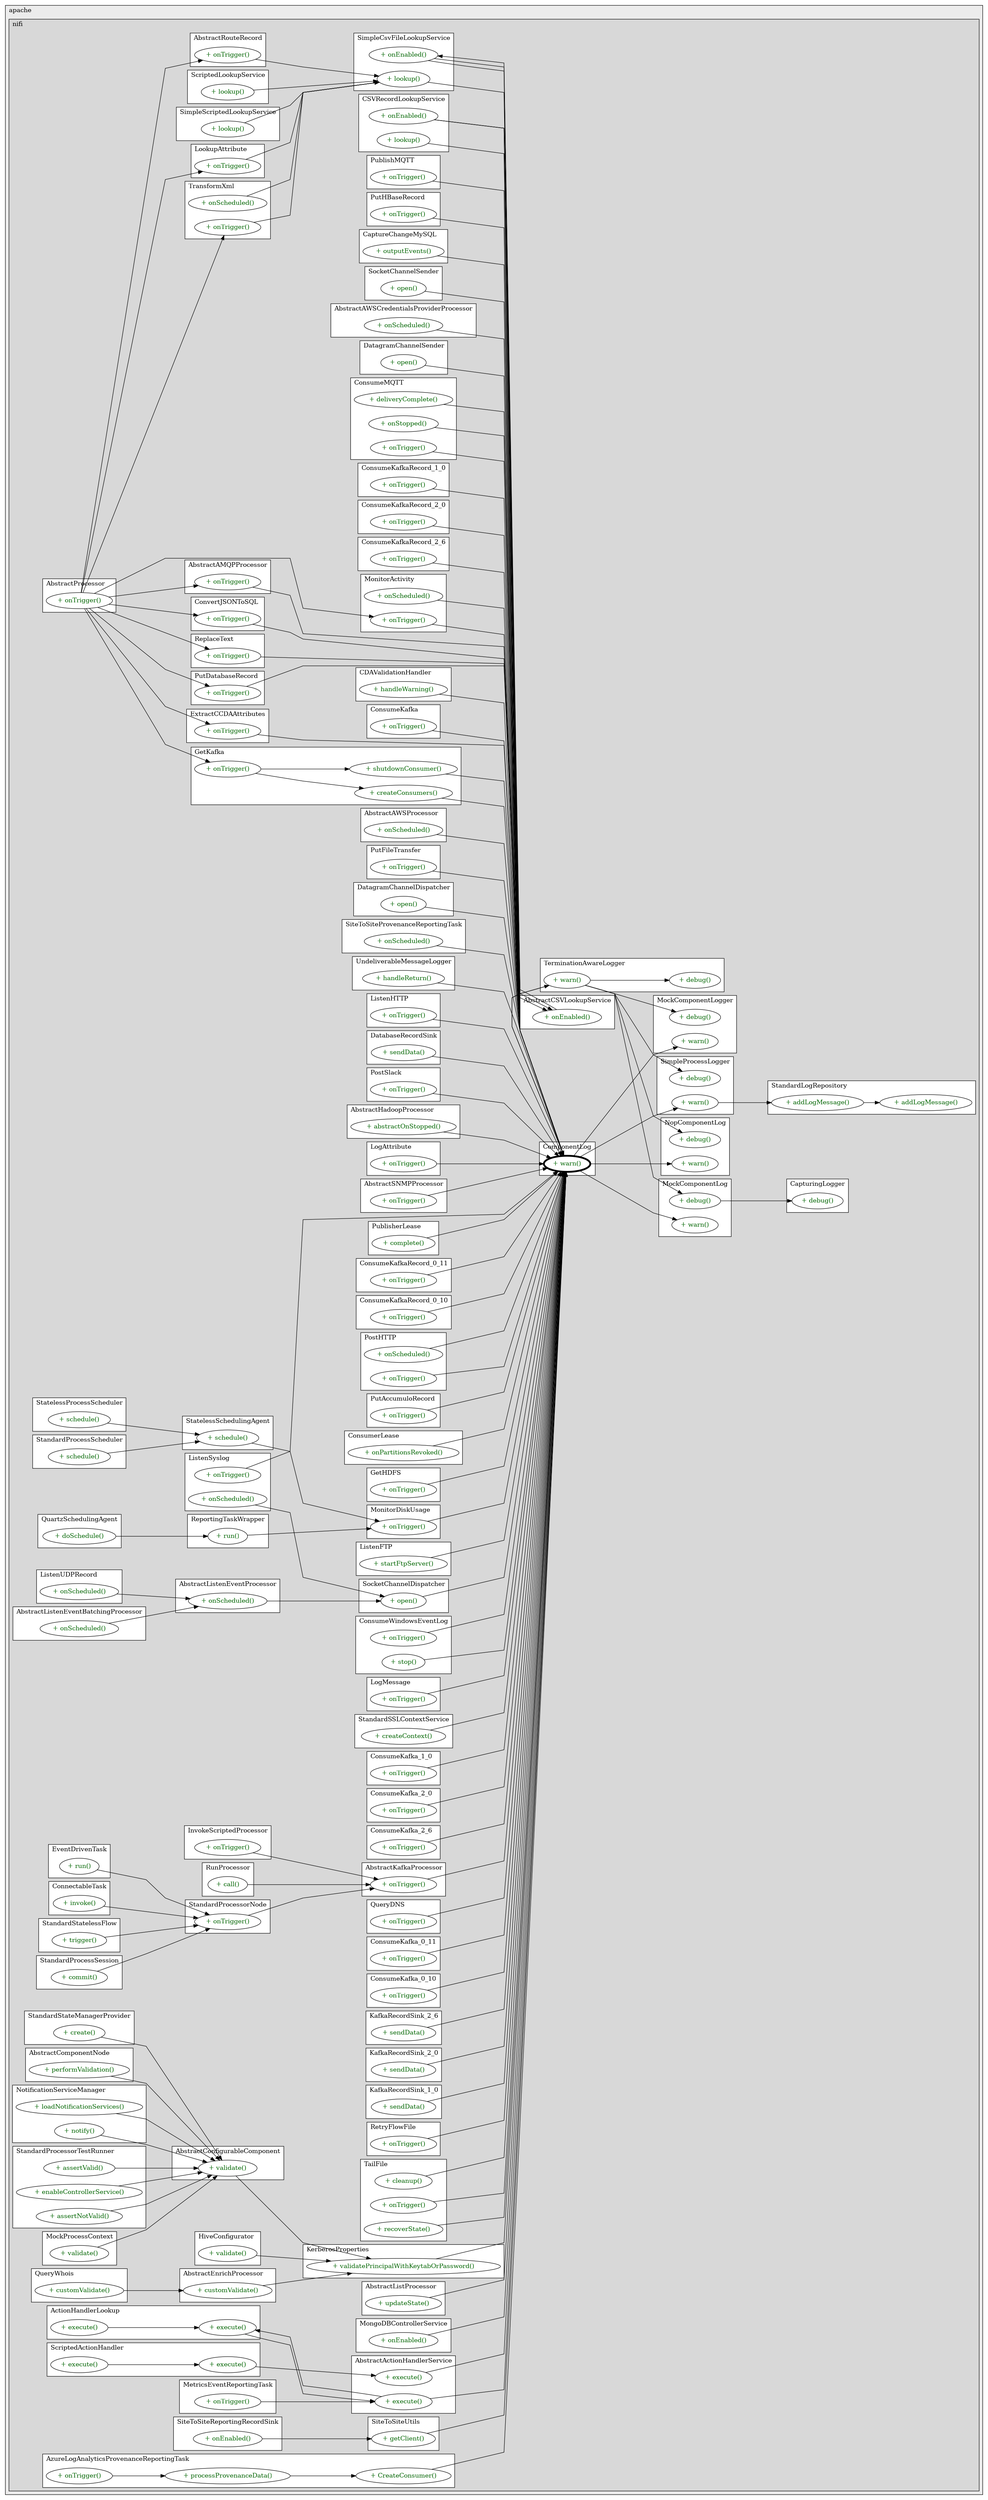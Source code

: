 @startuml

/' diagram meta data start
config=CallConfiguration;
{
  "rootMethod": "org.apache.nifi.logging.ComponentLog#warn(String)",
  "projectClassification": {
    "searchMode": "OpenProject", // OpenProject, AllProjects
    "includedProjects": "",
    "pathEndKeywords": "*.impl",
    "isClientPath": "",
    "isClientName": "",
    "isTestPath": "",
    "isTestName": "",
    "isMappingPath": "",
    "isMappingName": "",
    "isDataAccessPath": "",
    "isDataAccessName": "",
    "isDataStructurePath": "",
    "isDataStructureName": "",
    "isInterfaceStructuresPath": "",
    "isInterfaceStructuresName": "",
    "isEntryPointPath": "",
    "isEntryPointName": ""
  },
  "graphRestriction": {
    "classPackageExcludeFilter": "",
    "classPackageIncludeFilter": "",
    "classNameExcludeFilter": "",
    "classNameIncludeFilter": "",
    "methodNameExcludeFilter": "",
    "methodNameIncludeFilter": "",
    "removeByInheritance": "", // inheritance/annotation based filtering is done in a second step
    "removeByAnnotation": "",
    "removeByClassPackage": "", // cleanup the graph after inheritance/annotation based filtering is done
    "removeByClassName": "",
    "cutMappings": false,
    "cutEnum": true,
    "cutTests": true,
    "cutClient": true,
    "cutDataAccess": true,
    "cutInterfaceStructures": true,
    "cutDataStructures": true,
    "cutGetterAndSetter": true,
    "cutConstructors": true
  },
  "graphTraversal": {
    "forwardDepth": 3,
    "backwardDepth": 3,
    "classPackageExcludeFilter": "",
    "classPackageIncludeFilter": "",
    "classNameExcludeFilter": "",
    "classNameIncludeFilter": "",
    "methodNameExcludeFilter": "",
    "methodNameIncludeFilter": "",
    "hideMappings": false,
    "hideDataStructures": false,
    "hidePrivateMethods": true,
    "hideInterfaceCalls": true, // indirection: implementation -> interface (is hidden) -> implementation
    "onlyShowApplicationEntryPoints": false // root node is included
  },
  "details": {
    "aggregation": "GroupByClass", // ByClass, GroupByClass, None
    "showMethodParametersTypes": false,
    "showMethodParametersNames": false,
    "showMethodReturnType": false,
    "showPackageLevels": 2,
    "showCallOrder": false,
    "edgeMode": "MethodsOnly", // TypesOnly, MethodsOnly, TypesAndMethods, MethodsAndDirectTypeUsage
    "showDetailedClassStructure": false
  },
  "rootClass": "org.apache.nifi.logging.ComponentLog"
}
diagram meta data end '/



digraph g {
    rankdir="LR"
    splines=polyline
    

'nodes 
subgraph cluster_1411517106 { 
   	label=apache
	labeljust=l
	fillcolor="#ececec"
	style=filled
   
   subgraph cluster_781648802 { 
   	label=nifi
	labeljust=l
	fillcolor="#d8d8d8"
	style=filled
   
   subgraph cluster_1002388900 { 
   	label=PublishMQTT
	labeljust=l
	fillcolor=white
	style=filled
   
   PublishMQTT1617610039XXXonTrigger1421322213[
	label="+ onTrigger()"
	style=filled
	fillcolor=white
	tooltip="PublishMQTT

null"
	fontcolor=darkgreen
];
} 

subgraph cluster_1008684560 { 
   	label=StandardProcessSession
	labeljust=l
	fillcolor=white
	style=filled
   
   StandardProcessSession1624409406XXXcommit0[
	label="+ commit()"
	style=filled
	fillcolor=white
	tooltip="StandardProcessSession

&#10;  \<p\>&#10;  Commits the current session ensuring all operations against FlowFiles&#10;  within this session are atomically persisted. All FlowFiles operated on&#10;  within this session must be accounted for by transfer or removal or the&#10;  commit will fail.\</p\>&#10; &#10;  \<p\>&#10;  As soon as the commit completes the session is again ready to be used\</p\>&#10; &#10;  @throws IllegalStateException if detected that this method is being&#10;  called from within a callback of another method in this session.&#10;  @throws FlowFileHandlingException if not all FlowFiles acted upon within&#10;  this session are accounted for by user code such that they have a&#10;  transfer identified or where marked for removal. Automated rollback&#10;  occurs.&#10;  @throws ProcessException if some general fault occurs while persisting&#10;  the session. Initiates automatic rollback. The root cause can be obtained&#10;  via \<code\>Exception.getCause()\</code\>&#10; "
	fontcolor=darkgreen
];
} 

subgraph cluster_1013744458 { 
   	label=PutHBaseRecord
	labeljust=l
	fillcolor=white
	style=filled
   
   PutHBaseRecord886316319XXXonTrigger1421322213[
	label="+ onTrigger()"
	style=filled
	fillcolor=white
	tooltip="PutHBaseRecord

null"
	fontcolor=darkgreen
];
} 

subgraph cluster_1033921358 { 
   	label=AbstractListenEventProcessor
	labeljust=l
	fillcolor=white
	style=filled
   
   AbstractListenEventProcessor1095773251XXXonScheduled135384992[
	label="+ onScheduled()"
	style=filled
	fillcolor=white
	tooltip="AbstractListenEventProcessor

null"
	fontcolor=darkgreen
];
} 

subgraph cluster_1040168729 { 
   	label=CaptureChangeMySQL
	labeljust=l
	fillcolor=white
	style=filled
   
   CaptureChangeMySQL485385363XXXoutputEvents445485474[
	label="+ outputEvents()"
	style=filled
	fillcolor=white
	tooltip="CaptureChangeMySQL

null"
	fontcolor=darkgreen
];
} 

subgraph cluster_1064669994 { 
   	label=AbstractListenEventBatchingProcessor
	labeljust=l
	fillcolor=white
	style=filled
   
   AbstractListenEventBatchingProcessor1095773251XXXonScheduled135384992[
	label="+ onScheduled()"
	style=filled
	fillcolor=white
	tooltip="AbstractListenEventBatchingProcessor

null"
	fontcolor=darkgreen
];
} 

subgraph cluster_1178643135 { 
   	label=SocketChannelSender
	labeljust=l
	fillcolor=white
	style=filled
   
   SocketChannelSender1138108650XXXopen0[
	label="+ open()"
	style=filled
	fillcolor=white
	tooltip="SocketChannelSender

&#10;  Opens the connection to the destination.&#10; &#10;  @throws IOException if an error occurred opening the connection.&#10; "
	fontcolor=darkgreen
];
} 

subgraph cluster_1185244918 { 
   	label=QueryWhois
	labeljust=l
	fillcolor=white
	style=filled
   
   QueryWhois486784424XXXcustomValidate1702492886[
	label="+ customValidate()"
	style=filled
	fillcolor=white
	tooltip="QueryWhois

null"
	fontcolor=darkgreen
];
} 

subgraph cluster_1214845525 { 
   	label=GetKafka
	labeljust=l
	fillcolor=white
	style=filled
   
   GetKafka1396033677XXXcreateConsumers135384992[
	label="+ createConsumers()"
	style=filled
	fillcolor=white
	tooltip="GetKafka

null"
	fontcolor=darkgreen
];

GetKafka1396033677XXXonTrigger1421322213[
	label="+ onTrigger()"
	style=filled
	fillcolor=white
	tooltip="GetKafka

null"
	fontcolor=darkgreen
];

GetKafka1396033677XXXshutdownConsumer0[
	label="+ shutdownConsumer()"
	style=filled
	fillcolor=white
	tooltip="GetKafka

null"
	fontcolor=darkgreen
];
} 

subgraph cluster_1222388836 { 
   	label=AbstractAWSCredentialsProviderProcessor
	labeljust=l
	fillcolor=white
	style=filled
   
   AbstractAWSCredentialsProviderProcessor224925046XXXonScheduled135384992[
	label="+ onScheduled()"
	style=filled
	fillcolor=white
	tooltip="AbstractAWSCredentialsProviderProcessor

&#10;  This method checks if {#link {@link #AWS_CREDENTIALS_PROVIDER_SERVICE} is available and if it&#10;  is, uses the credentials provider, otherwise it invokes the {@link AbstractAWSProcessor#onScheduled(ProcessContext)}&#10;  which uses static AWSCredentials for the aws processors&#10; "
	fontcolor=darkgreen
];
} 

subgraph cluster_1231294323 { 
   	label=DatagramChannelSender
	labeljust=l
	fillcolor=white
	style=filled
   
   DatagramChannelSender1138108650XXXopen0[
	label="+ open()"
	style=filled
	fillcolor=white
	tooltip="DatagramChannelSender

&#10;  Opens the connection to the destination.&#10; &#10;  @throws IOException if an error occurred opening the connection.&#10; "
	fontcolor=darkgreen
];
} 

subgraph cluster_1237439202 { 
   	label=MetricsEventReportingTask
	labeljust=l
	fillcolor=white
	style=filled
   
   MetricsEventReportingTask864807412XXXonTrigger602840001[
	label="+ onTrigger()"
	style=filled
	fillcolor=white
	tooltip="MetricsEventReportingTask

&#10;  This method is called on a scheduled interval to allow the Reporting Task&#10;  to perform its tasks.&#10; &#10;  @param context reporting context&#10; "
	fontcolor=darkgreen
];
} 

subgraph cluster_1247026487 { 
   	label=ConsumeMQTT
	labeljust=l
	fillcolor=white
	style=filled
   
   ConsumeMQTT1617610039XXXdeliveryComplete229959768[
	label="+ deliveryComplete()"
	style=filled
	fillcolor=white
	tooltip="ConsumeMQTT

null"
	fontcolor=darkgreen
];

ConsumeMQTT1617610039XXXonStopped135384992[
	label="+ onStopped()"
	style=filled
	fillcolor=white
	tooltip="ConsumeMQTT

null"
	fontcolor=darkgreen
];

ConsumeMQTT1617610039XXXonTrigger1421322213[
	label="+ onTrigger()"
	style=filled
	fillcolor=white
	tooltip="ConsumeMQTT

null"
	fontcolor=darkgreen
];
} 

subgraph cluster_1247101897 { 
   	label=ExtractCCDAAttributes
	labeljust=l
	fillcolor=white
	style=filled
   
   ExtractCCDAAttributes1617298160XXXonTrigger1421322213[
	label="+ onTrigger()"
	style=filled
	fillcolor=white
	tooltip="ExtractCCDAAttributes

null"
	fontcolor=darkgreen
];
} 

subgraph cluster_1250929481 { 
   	label=SimpleProcessLogger
	labeljust=l
	fillcolor=white
	style=filled
   
   SimpleProcessLogger786985848XXXdebug1808118735[
	label="+ debug()"
	style=filled
	fillcolor=white
	tooltip="SimpleProcessLogger

null"
	fontcolor=darkgreen
];

SimpleProcessLogger786985848XXXwarn1808118735[
	label="+ warn()"
	style=filled
	fillcolor=white
	tooltip="SimpleProcessLogger

null"
	fontcolor=darkgreen
];
} 

subgraph cluster_125966884 { 
   	label=AbstractConfigurableComponent
	labeljust=l
	fillcolor=white
	style=filled
   
   AbstractConfigurableComponent2052077808XXXvalidate1702492886[
	label="+ validate()"
	style=filled
	fillcolor=white
	tooltip="AbstractConfigurableComponent

&#10;  Validates a set of properties, returning ValidationResults for any&#10;  invalid properties. All defined properties will be validated. If they are&#10;  not included in the purposed configuration, the default value will&#10;  be used.&#10; &#10;  @param context of validation&#10;  @return Collection of validation result objects for any invalid findings&#10;  only. If the collection is empty then the component is valid. Guaranteed&#10;  non-null&#10; "
	fontcolor=darkgreen
];
} 

subgraph cluster_130024122 { 
   	label=AbstractRouteRecord
	labeljust=l
	fillcolor=white
	style=filled
   
   AbstractRouteRecord470851760XXXonTrigger1421322213[
	label="+ onTrigger()"
	style=filled
	fillcolor=white
	tooltip="AbstractRouteRecord

null"
	fontcolor=darkgreen
];
} 

subgraph cluster_1309103262 { 
   	label=MonitorDiskUsage
	labeljust=l
	fillcolor=white
	style=filled
   
   MonitorDiskUsage1158014602XXXonTrigger602840001[
	label="+ onTrigger()"
	style=filled
	fillcolor=white
	tooltip="MonitorDiskUsage

&#10;  This method is called on a scheduled interval to allow the Reporting Task&#10;  to perform its tasks.&#10; &#10;  @param context reporting context&#10; "
	fontcolor=darkgreen
];
} 

subgraph cluster_1316988765 { 
   	label=PutDatabaseRecord
	labeljust=l
	fillcolor=white
	style=filled
   
   PutDatabaseRecord470851760XXXonTrigger1421322213[
	label="+ onTrigger()"
	style=filled
	fillcolor=white
	tooltip="PutDatabaseRecord

null"
	fontcolor=darkgreen
];
} 

subgraph cluster_1319608814 { 
   	label=ConsumeKafkaRecord_1_0
	labeljust=l
	fillcolor=white
	style=filled
   
   ConsumeKafkaRecord_1_01914862338XXXonTrigger1421322213[
	label="+ onTrigger()"
	style=filled
	fillcolor=white
	tooltip="ConsumeKafkaRecord_1_0

null"
	fontcolor=darkgreen
];
} 

subgraph cluster_1319609775 { 
   	label=ConsumeKafkaRecord_2_0
	labeljust=l
	fillcolor=white
	style=filled
   
   ConsumeKafkaRecord_2_01914862338XXXonTrigger1421322213[
	label="+ onTrigger()"
	style=filled
	fillcolor=white
	tooltip="ConsumeKafkaRecord_2_0

null"
	fontcolor=darkgreen
];
} 

subgraph cluster_1319609781 { 
   	label=ConsumeKafkaRecord_2_6
	labeljust=l
	fillcolor=white
	style=filled
   
   ConsumeKafkaRecord_2_61914862338XXXonTrigger1421322213[
	label="+ onTrigger()"
	style=filled
	fillcolor=white
	tooltip="ConsumeKafkaRecord_2_6

null"
	fontcolor=darkgreen
];
} 

subgraph cluster_1332491306 { 
   	label=SimpleScriptedLookupService
	labeljust=l
	fillcolor=white
	style=filled
   
   SimpleScriptedLookupService2013746085XXXlookup350625082[
	label="+ lookup()"
	style=filled
	fillcolor=white
	tooltip="SimpleScriptedLookupService

&#10;  Looks up a value that corresponds to the given map of information, referred to as lookup coordinates&#10; &#10;  @param coordinates a Map of key/value pairs that indicate the information that should be looked up&#10;  @return a value that corresponds to the given coordinates&#10; &#10;  @throws LookupFailureException if unable to lookup a value for the given coordinates&#10; "
	fontcolor=darkgreen
];
} 

subgraph cluster_1333728902 { 
   	label=AbstractProcessor
	labeljust=l
	fillcolor=white
	style=filled
   
   AbstractProcessor786985848XXXonTrigger1421322213[
	label="+ onTrigger()"
	style=filled
	fillcolor=white
	tooltip="AbstractProcessor

null"
	fontcolor=darkgreen
];
} 

subgraph cluster_1361845157 { 
   	label=AbstractAWSProcessor
	labeljust=l
	fillcolor=white
	style=filled
   
   AbstractAWSProcessor224925046XXXonScheduled135384992[
	label="+ onScheduled()"
	style=filled
	fillcolor=white
	tooltip="AbstractAWSProcessor

null"
	fontcolor=darkgreen
];
} 

subgraph cluster_1372132956 { 
   	label=MockProcessContext
	labeljust=l
	fillcolor=white
	style=filled
   
   MockProcessContext306090332XXXvalidate0[
	label="+ validate()"
	style=filled
	fillcolor=white
	tooltip="MockProcessContext

&#10;  Validates the current properties, returning ValidationResults for any&#10;  invalid properties. All processor defined properties will be validated.&#10;  If they are not included in the in the purposed configuration, the&#10;  default value will be used.&#10; &#10;  @return Collection of validation result objects for any invalid findings&#10;  only. If the collection is empty then the processor is valid. Guaranteed&#10;  non-null&#10; "
	fontcolor=darkgreen
];
} 

subgraph cluster_137450155 { 
   	label=StandardProcessScheduler
	labeljust=l
	fillcolor=white
	style=filled
   
   StandardProcessScheduler32703756XXXschedule1665165653[
	label="+ schedule()"
	style=filled
	fillcolor=white
	tooltip="StandardProcessScheduler

&#10;  Begins scheduling the given Reporting Task to run&#10; &#10;  @param taskNode to schedule&#10; "
	fontcolor=darkgreen
];
} 

subgraph cluster_1390069193 { 
   	label=AbstractKafkaProcessor
	labeljust=l
	fillcolor=white
	style=filled
   
   AbstractKafkaProcessor1396033677XXXonTrigger302525551[
	label="+ onTrigger()"
	style=filled
	fillcolor=white
	tooltip="AbstractKafkaProcessor

&#10; &#10; "
	fontcolor=darkgreen
];
} 

subgraph cluster_1428071880 { 
   	label=ReportingTaskWrapper
	labeljust=l
	fillcolor=white
	style=filled
   
   ReportingTaskWrapper1248989462XXXrun0[
	label="+ run()"
	style=filled
	fillcolor=white
	tooltip="ReportingTaskWrapper

null"
	fontcolor=darkgreen
];
} 

subgraph cluster_1492801624 { 
   	label=ScriptedLookupService
	labeljust=l
	fillcolor=white
	style=filled
   
   ScriptedLookupService2013746085XXXlookup350625082[
	label="+ lookup()"
	style=filled
	fillcolor=white
	tooltip="ScriptedLookupService

&#10;  Looks up a value that corresponds to the given map of information, referred to as lookup coordinates&#10; &#10;  @param coordinates a Map of key/value pairs that indicate the information that should be looked up&#10;  @return a value that corresponds to the given coordinates&#10; &#10;  @throws LookupFailureException if unable to lookup a value for the given coordinates&#10; "
	fontcolor=darkgreen
];
} 

subgraph cluster_1501107064 { 
   	label=PutFileTransfer
	labeljust=l
	fillcolor=white
	style=filled
   
   PutFileTransfer470851760XXXonTrigger1421322213[
	label="+ onTrigger()"
	style=filled
	fillcolor=white
	tooltip="PutFileTransfer

null"
	fontcolor=darkgreen
];
} 

subgraph cluster_1523658816 { 
   	label=StandardStateManagerProvider
	labeljust=l
	fillcolor=white
	style=filled
   
   StandardStateManagerProvider2074062632XXXcreate1618163695[
	label="+ create()"
	style=filled
	fillcolor=white
	tooltip="StandardStateManagerProvider

null"
	fontcolor=darkgreen
];
} 

subgraph cluster_1534396166 { 
   	label=NopComponentLog
	labeljust=l
	fillcolor=white
	style=filled
   
   NopComponentLog832281502XXXdebug1808118735[
	label="+ debug()"
	style=filled
	fillcolor=white
	tooltip="NopComponentLog

null"
	fontcolor=darkgreen
];

NopComponentLog832281502XXXwarn1808118735[
	label="+ warn()"
	style=filled
	fillcolor=white
	tooltip="NopComponentLog

null"
	fontcolor=darkgreen
];
} 

subgraph cluster_154468339 { 
   	label=DatagramChannelDispatcher
	labeljust=l
	fillcolor=white
	style=filled
   
   DatagramChannelDispatcher540515704XXXopen1322244736[
	label="+ open()"
	style=filled
	fillcolor=white
	tooltip="DatagramChannelDispatcher

&#10;  Opens the dispatcher listening on the given port and attempts to set the&#10;  OS socket buffer to maxBufferSize.&#10; &#10;  @param nicAddress the local network interface to listen on, if null will listen on the wildcard address&#10;  which means listening on all local network interfaces&#10; &#10;  @param port the port to listen on&#10; &#10;  @param maxBufferSize the size to set the OS socket buffer to&#10; &#10;  @throws IOException if an error occurred listening on the given port&#10; "
	fontcolor=darkgreen
];
} 

subgraph cluster_1573937391 { 
   	label=SiteToSiteProvenanceReportingTask
	labeljust=l
	fillcolor=white
	style=filled
   
   SiteToSiteProvenanceReportingTask1528425748XXXonScheduled1613222919[
	label="+ onScheduled()"
	style=filled
	fillcolor=white
	tooltip="SiteToSiteProvenanceReportingTask

null"
	fontcolor=darkgreen
];
} 

subgraph cluster_1602663950 { 
   	label=UndeliverableMessageLogger
	labeljust=l
	fillcolor=white
	style=filled
   
   UndeliverableMessageLogger420689139XXXhandleReturn1233175123[
	label="+ handleReturn()"
	style=filled
	fillcolor=white
	tooltip="UndeliverableMessageLogger

null"
	fontcolor=darkgreen
];
} 

subgraph cluster_1619901517 { 
   	label=ListenHTTP
	labeljust=l
	fillcolor=white
	style=filled
   
   ListenHTTP470851760XXXonTrigger302525551[
	label="+ onTrigger()"
	style=filled
	fillcolor=white
	tooltip="ListenHTTP

&#10;  \<p\>&#10;  The method called when this processor is triggered to operate by the&#10;  controller. In the absence of the {@link org.apache.nifi.annotation.behavior.TriggerSerially} annotation,&#10;  this method may be called concurrently from different threads.&#10;  When this method is called depends on how this processor is&#10;  configured within a controller to be triggered (timing or event&#10;  based).\</p\>&#10; &#10;  @param context provides access to convenience methods for obtaining&#10;  property values, delaying the scheduling of the processor, provides&#10;  access to Controller Services, etc.&#10;  @param sessionFactory provides access to a {@link ProcessSession}, which&#10;  can be used for accessing FlowFiles, etc.&#10; &#10;  @throws ProcessException if processing did not complete normally though&#10;  indicates the problem is an understood potential outcome of processing.&#10;  The controller/caller will handle these exceptions gracefully such as&#10;  logging, etc.. If another type of exception is allowed to propagate the&#10;  controller may no longer trigger this processor to operate, as this would&#10;  indicate a probable coding defect.&#10; "
	fontcolor=darkgreen
];
} 

subgraph cluster_1630245760 { 
   	label=InvokeScriptedProcessor
	labeljust=l
	fillcolor=white
	style=filled
   
   InvokeScriptedProcessor96134626XXXonTrigger302525551[
	label="+ onTrigger()"
	style=filled
	fillcolor=white
	tooltip="InvokeScriptedProcessor

&#10;  Invokes the onTrigger() method of the scripted processor. If the script&#10;  failed to reload, the processor yields until the script can be reloaded&#10;  successfully. If the scripted processor's onTrigger() method throws an&#10;  exception, a ProcessException will be thrown. If no processor is defined&#10;  by the script, an error is logged with the system.&#10; &#10;  @param context provides access to convenience methods for obtaining&#10;  property values, delaying the scheduling of the processor, provides&#10;  access to Controller Services, etc.&#10;  @param sessionFactory provides access to a {@link ProcessSessionFactory},&#10;  which can be used for accessing FlowFiles, etc.&#10;  @throws ProcessException if the scripted processor's onTrigger() method&#10;  throws an exception&#10; "
	fontcolor=darkgreen
];
} 

subgraph cluster_1669507447 { 
   	label=DatabaseRecordSink
	labeljust=l
	fillcolor=white
	style=filled
   
   DatabaseRecordSink1272331786XXXsendData1493945457[
	label="+ sendData()"
	style=filled
	fillcolor=white
	tooltip="DatabaseRecordSink

&#10;  Sends the record set to the RecordSinkService&#10;  @param recordSet The RecordSet to transmit&#10;  @param attributes Attributes associated with the RecordSet&#10;  @param sendZeroResults Whether to transmit empty record sets&#10;  @return a WriteResult object containing the number of records transmitted, as well as any metadata in the form of attributes&#10;  @throws IOException if any error occurs during transmission of the record set&#10; "
	fontcolor=darkgreen
];
} 

subgraph cluster_1684153142 { 
   	label=StandardLogRepository
	labeljust=l
	fillcolor=white
	style=filled
   
   StandardLogRepository1292167443XXXaddLogMessage1084326245[
	label="+ addLogMessage()"
	style=filled
	fillcolor=white
	tooltip="StandardLogRepository

null"
	fontcolor=darkgreen
];

StandardLogRepository1292167443XXXaddLogMessage907761562[
	label="+ addLogMessage()"
	style=filled
	fillcolor=white
	tooltip="StandardLogRepository

null"
	fontcolor=darkgreen
];
} 

subgraph cluster_16917025 { 
   	label=PostSlack
	labeljust=l
	fillcolor=white
	style=filled
   
   PostSlack1388322851XXXonTrigger1421322213[
	label="+ onTrigger()"
	style=filled
	fillcolor=white
	tooltip="PostSlack

null"
	fontcolor=darkgreen
];
} 

subgraph cluster_1708012223 { 
   	label=CapturingLogger
	labeljust=l
	fillcolor=white
	style=filled
   
   CapturingLogger306090332XXXdebug658265366[
	label="+ debug()"
	style=filled
	fillcolor=white
	tooltip="CapturingLogger

null"
	fontcolor=darkgreen
];
} 

subgraph cluster_1728899729 { 
   	label=HiveConfigurator
	labeljust=l
	fillcolor=white
	style=filled
   
   HiveConfigurator1293221694XXXvalidate1184384035[
	label="+ validate()"
	style=filled
	fillcolor=white
	tooltip="HiveConfigurator

null"
	fontcolor=darkgreen
];
} 

subgraph cluster_1744524300 { 
   	label=SiteToSiteUtils
	labeljust=l
	fillcolor=white
	style=filled
   
   SiteToSiteUtils864805466XXXgetClient2136060475[
	label="+ getClient()"
	style=filled
	fillcolor=white
	tooltip="SiteToSiteUtils

null"
	fontcolor=darkgreen
];
} 

subgraph cluster_1755905334 { 
   	label=EventDrivenTask
	labeljust=l
	fillcolor=white
	style=filled
   
   EventDrivenTask1117794091XXXrun0[
	label="+ run()"
	style=filled
	fillcolor=white
	tooltip="EventDrivenTask

null"
	fontcolor=darkgreen
];
} 

subgraph cluster_1760597291 { 
   	label=AbstractHadoopProcessor
	labeljust=l
	fillcolor=white
	style=filled
   
   AbstractHadoopProcessor413313672XXXabstractOnStopped0[
	label="+ abstractOnStopped()"
	style=filled
	fillcolor=white
	tooltip="AbstractHadoopProcessor

null"
	fontcolor=darkgreen
];
} 

subgraph cluster_1841256695 { 
   	label=TransformXml
	labeljust=l
	fillcolor=white
	style=filled
   
   TransformXml470851760XXXonScheduled135384992[
	label="+ onScheduled()"
	style=filled
	fillcolor=white
	tooltip="TransformXml

null"
	fontcolor=darkgreen
];

TransformXml470851760XXXonTrigger1421322213[
	label="+ onTrigger()"
	style=filled
	fillcolor=white
	tooltip="TransformXml

null"
	fontcolor=darkgreen
];
} 

subgraph cluster_1844940853 { 
   	label=MonitorActivity
	labeljust=l
	fillcolor=white
	style=filled
   
   MonitorActivity470851760XXXonScheduled135384992[
	label="+ onScheduled()"
	style=filled
	fillcolor=white
	tooltip="MonitorActivity

null"
	fontcolor=darkgreen
];

MonitorActivity470851760XXXonTrigger1421322213[
	label="+ onTrigger()"
	style=filled
	fillcolor=white
	tooltip="MonitorActivity

null"
	fontcolor=darkgreen
];
} 

subgraph cluster_1865804362 { 
   	label=LogAttribute
	labeljust=l
	fillcolor=white
	style=filled
   
   LogAttribute470851760XXXonTrigger1421322213[
	label="+ onTrigger()"
	style=filled
	fillcolor=white
	tooltip="LogAttribute

null"
	fontcolor=darkgreen
];
} 

subgraph cluster_1881440380 { 
   	label=LookupAttribute
	labeljust=l
	fillcolor=white
	style=filled
   
   LookupAttribute470851760XXXonTrigger1421322213[
	label="+ onTrigger()"
	style=filled
	fillcolor=white
	tooltip="LookupAttribute

null"
	fontcolor=darkgreen
];
} 

subgraph cluster_1887393631 { 
   	label=StandardProcessorNode
	labeljust=l
	fillcolor=white
	style=filled
   
   StandardProcessorNode1158014602XXXonTrigger302525551[
	label="+ onTrigger()"
	style=filled
	fillcolor=white
	tooltip="StandardProcessorNode

&#10;  \<p\>&#10;  The method called when this processor is triggered to operate by the&#10;  controller. This method may be called concurrently from different&#10;  threads. When this method is called depends on how this processor is&#10;  configured within a controller to be triggered (timing or event&#10;  based).\</p\>&#10; &#10;  \<p\>&#10;  The processor may commit, roll back, or allow the framework to&#10;  automatically manage the session. If the sessions are to be managed by&#10;  the framework (recommended) then what it will do depends on several&#10;  factors. If the method call returns due to an exception then the session&#10;  will be rolled back. If the method returns normally then the session will&#10;  be committed or the framework may use the session again for another&#10;  processor down stream\</p\>&#10; &#10;  @param context in which the component is triggered&#10;  @param sessionFactory used to generate {@link ProcessSession}s to use for&#10;  operating on flow files within the repository&#10; &#10;  @throws ProcessException if processing did not complete normally though&#10;  indicates the problem is an understood potential outcome of processing.&#10;  The controller/caller will handle these exceptions gracefully such as&#10;  logging, etc.. If another type of exception is allowed to propagate the&#10;  controller may no longer trigger this processor to operate as this would&#10;  indicate a probable coding defect.&#10; "
	fontcolor=darkgreen
];
} 

subgraph cluster_191150379 { 
   	label=AbstractEnrichProcessor
	labeljust=l
	fillcolor=white
	style=filled
   
   AbstractEnrichProcessor486784424XXXcustomValidate1702492886[
	label="+ customValidate()"
	style=filled
	fillcolor=white
	tooltip="AbstractEnrichProcessor

&#10;  Allows subclasses to perform their own validation on the already set&#10;  properties. Since each property is validated as it is set this allows&#10;  validation of groups of properties together. Default return is an empty&#10;  set.&#10; &#10;  This method will be called only when it has been determined that all&#10;  property values are valid according to their corresponding&#10;  PropertyDescriptor's validators.&#10; &#10;  @param validationContext provides a mechanism for obtaining externally&#10;  managed values, such as property values and supplies convenience methods&#10;  for operating on those values&#10; &#10;  @return Collection of ValidationResult objects that will be added to any&#10;  other validation findings - may be null&#10; "
	fontcolor=darkgreen
];
} 

subgraph cluster_1921211216 { 
   	label=ComponentLog
	labeljust=l
	fillcolor=white
	style=filled
   
   ComponentLog978875333XXXwarn1808118735[
	label="+ warn()"
	style=filled
	fillcolor=white
	tooltip="ComponentLog

null"
	penwidth=4
	fontcolor=darkgreen
];
} 

subgraph cluster_1944639365 { 
   	label=AbstractSNMPProcessor
	labeljust=l
	fillcolor=white
	style=filled
   
   AbstractSNMPProcessor777010377XXXonTrigger1421322213[
	label="+ onTrigger()"
	style=filled
	fillcolor=white
	tooltip="AbstractSNMPProcessor

&#10;  Will builds target resource upon first invocation and will delegate to the&#10;  implementation of {@link #onTriggerSnmp(ProcessContext, ProcessSession)} method for&#10;  further processing.&#10; "
	fontcolor=darkgreen
];
} 

subgraph cluster_1968321111 { 
   	label=AbstractActionHandlerService
	labeljust=l
	fillcolor=white
	style=filled
   
   AbstractActionHandlerService1756063142XXXexecute1282825552[
	label="+ execute()"
	style=filled
	fillcolor=white
	tooltip="AbstractActionHandlerService

&#10;  Execute the given action for the provided facts&#10;  @param action The action that should be performed by the handler&#10;  @param facts The facts that triggered this action&#10; "
	fontcolor=darkgreen
];

AbstractActionHandlerService1756063142XXXexecute213004546[
	label="+ execute()"
	style=filled
	fillcolor=white
	tooltip="AbstractActionHandlerService

null"
	fontcolor=darkgreen
];
} 

subgraph cluster_1997725700 { 
   	label=ListenSyslog
	labeljust=l
	fillcolor=white
	style=filled
   
   ListenSyslog470851760XXXonScheduled135384992[
	label="+ onScheduled()"
	style=filled
	fillcolor=white
	tooltip="ListenSyslog

null"
	fontcolor=darkgreen
];

ListenSyslog470851760XXXonTrigger1421322213[
	label="+ onTrigger()"
	style=filled
	fillcolor=white
	tooltip="ListenSyslog

null"
	fontcolor=darkgreen
];
} 

subgraph cluster_2033017650 { 
   	label=PublisherLease
	labeljust=l
	fillcolor=white
	style=filled
   
   PublisherLease1914862338XXXcomplete0[
	label="+ complete()"
	style=filled
	fillcolor=white
	tooltip="PublisherLease

null"
	fontcolor=darkgreen
];
} 

subgraph cluster_2041829437 { 
   	label=ConsumeKafkaRecord_0_11
	labeljust=l
	fillcolor=white
	style=filled
   
   ConsumeKafkaRecord_0_111914862338XXXonTrigger1421322213[
	label="+ onTrigger()"
	style=filled
	fillcolor=white
	tooltip="ConsumeKafkaRecord_0_11

null"
	fontcolor=darkgreen
];
} 

subgraph cluster_2041829438 { 
   	label=ConsumeKafkaRecord_0_10
	labeljust=l
	fillcolor=white
	style=filled
   
   ConsumeKafkaRecord_0_101914862338XXXonTrigger1421322213[
	label="+ onTrigger()"
	style=filled
	fillcolor=white
	tooltip="ConsumeKafkaRecord_0_10

null"
	fontcolor=darkgreen
];
} 

subgraph cluster_2042283983 { 
   	label=AbstractCSVLookupService
	labeljust=l
	fillcolor=white
	style=filled
   
   AbstractCSVLookupService1832934484XXXonEnabled1613222919[
	label="+ onEnabled()"
	style=filled
	fillcolor=white
	tooltip="AbstractCSVLookupService

null"
	fontcolor=darkgreen
];
} 

subgraph cluster_2044823002 { 
   	label=PostHTTP
	labeljust=l
	fillcolor=white
	style=filled
   
   PostHTTP470851760XXXonScheduled135384992[
	label="+ onScheduled()"
	style=filled
	fillcolor=white
	tooltip="PostHTTP

null"
	fontcolor=darkgreen
];

PostHTTP470851760XXXonTrigger1421322213[
	label="+ onTrigger()"
	style=filled
	fillcolor=white
	tooltip="PostHTTP

null"
	fontcolor=darkgreen
];
} 

subgraph cluster_2048858659 { 
   	label=MockComponentLog
	labeljust=l
	fillcolor=white
	style=filled
   
   MockComponentLog306090332XXXdebug1808118735[
	label="+ debug()"
	style=filled
	fillcolor=white
	tooltip="MockComponentLog

null"
	fontcolor=darkgreen
];

MockComponentLog306090332XXXwarn1808118735[
	label="+ warn()"
	style=filled
	fillcolor=white
	tooltip="MockComponentLog

null"
	fontcolor=darkgreen
];
} 

subgraph cluster_2062646041 { 
   	label=PutAccumuloRecord
	labeljust=l
	fillcolor=white
	style=filled
   
   PutAccumuloRecord1352152982XXXonTrigger1421322213[
	label="+ onTrigger()"
	style=filled
	fillcolor=white
	tooltip="PutAccumuloRecord

null"
	fontcolor=darkgreen
];
} 

subgraph cluster_2064957708 { 
   	label=ConsumerLease
	labeljust=l
	fillcolor=white
	style=filled
   
   ConsumerLease1914862338XXXonPartitionsRevoked1761315845[
	label="+ onPartitionsRevoked()"
	style=filled
	fillcolor=white
	tooltip="ConsumerLease

&#10;  Kafka will call this method whenever it is about to rebalance the&#10;  consumers for the given partitions. We'll simply take this to mean that&#10;  we need to quickly commit what we've got and will return the consumer to&#10;  the pool. This method will be called during the poll() method call of&#10;  this class and will be called by the same thread calling poll according&#10;  to the Kafka API docs. After this method executes the session and kafka&#10;  offsets are committed and this lease is closed.&#10; &#10;  @param partitions partitions being reassigned&#10; "
	fontcolor=darkgreen
];
} 

subgraph cluster_2088418441 { 
   	label=GetHDFS
	labeljust=l
	fillcolor=white
	style=filled
   
   GetHDFS413313672XXXonTrigger1421322213[
	label="+ onTrigger()"
	style=filled
	fillcolor=white
	tooltip="GetHDFS

null"
	fontcolor=darkgreen
];
} 

subgraph cluster_2093234243 { 
   	label=ReplaceText
	labeljust=l
	fillcolor=white
	style=filled
   
   ReplaceText470851760XXXonTrigger1421322213[
	label="+ onTrigger()"
	style=filled
	fillcolor=white
	tooltip="ReplaceText

null"
	fontcolor=darkgreen
];
} 

subgraph cluster_2093369804 { 
   	label=QuartzSchedulingAgent
	labeljust=l
	fillcolor=white
	style=filled
   
   QuartzSchedulingAgent32703756XXXdoSchedule1008577232[
	label="+ doSchedule()"
	style=filled
	fillcolor=white
	tooltip="QuartzSchedulingAgent

&#10;  Schedules the provided {@link ReportingTaskNode}. Its&#10;  {@link LifecycleState} will be set to \<i\>true\</i\>&#10; &#10;  @param connectable&#10; the instance of {@link ReportingTaskNode}&#10;  @param scheduleState&#10; the instance of {@link LifecycleState}&#10; "
	fontcolor=darkgreen
];
} 

subgraph cluster_2103455148 { 
   	label=StatelessProcessScheduler
	labeljust=l
	fillcolor=white
	style=filled
   
   StatelessProcessScheduler32703756XXXschedule1665165653[
	label="+ schedule()"
	style=filled
	fillcolor=white
	tooltip="StatelessProcessScheduler

&#10;  Begins scheduling the given Reporting Task to run&#10; &#10;  @param taskNode to schedule&#10; "
	fontcolor=darkgreen
];
} 

subgraph cluster_2130462941 { 
   	label=ListenFTP
	labeljust=l
	fillcolor=white
	style=filled
   
   ListenFTP470851760XXXstartFtpServer135384992[
	label="+ startFtpServer()"
	style=filled
	fillcolor=white
	tooltip="ListenFTP

null"
	fontcolor=darkgreen
];
} 

subgraph cluster_2130543955 { 
   	label=ListenUDPRecord
	labeljust=l
	fillcolor=white
	style=filled
   
   ListenUDPRecord470851760XXXonScheduled135384992[
	label="+ onScheduled()"
	style=filled
	fillcolor=white
	tooltip="ListenUDPRecord

null"
	fontcolor=darkgreen
];
} 

subgraph cluster_2139277237 { 
   	label=StatelessSchedulingAgent
	labeljust=l
	fillcolor=white
	style=filled
   
   StatelessSchedulingAgent395280032XXXschedule1008577232[
	label="+ schedule()"
	style=filled
	fillcolor=white
	tooltip="StatelessSchedulingAgent

null"
	fontcolor=darkgreen
];
} 

subgraph cluster_2141563643 { 
   	label=AbstractComponentNode
	labeljust=l
	fillcolor=white
	style=filled
   
   AbstractComponentNode1158014602XXXperformValidation1702492886[
	label="+ performValidation()"
	style=filled
	fillcolor=white
	tooltip="AbstractComponentNode

&#10;  Validates the component against the given ValidationContext&#10;  @param validationContext the validation context to validate against&#10;  @return the ValidationState that is the result of validating against the given context&#10; "
	fontcolor=darkgreen
];
} 

subgraph cluster_219057026 { 
   	label=TerminationAwareLogger
	labeljust=l
	fillcolor=white
	style=filled
   
   TerminationAwareLogger1158014602XXXdebug1808118735[
	label="+ debug()"
	style=filled
	fillcolor=white
	tooltip="TerminationAwareLogger

null"
	fontcolor=darkgreen
];

TerminationAwareLogger1158014602XXXwarn1808118735[
	label="+ warn()"
	style=filled
	fillcolor=white
	tooltip="TerminationAwareLogger

null"
	fontcolor=darkgreen
];
} 

subgraph cluster_220396826 { 
   	label=ActionHandlerLookup
	labeljust=l
	fillcolor=white
	style=filled
   
   ActionHandlerLookup1756063142XXXexecute1282825552[
	label="+ execute()"
	style=filled
	fillcolor=white
	tooltip="ActionHandlerLookup

null"
	fontcolor=darkgreen
];

ActionHandlerLookup1756063142XXXexecute213004546[
	label="+ execute()"
	style=filled
	fillcolor=white
	tooltip="ActionHandlerLookup

null"
	fontcolor=darkgreen
];
} 

subgraph cluster_317802486 { 
   	label=ConvertJSONToSQL
	labeljust=l
	fillcolor=white
	style=filled
   
   ConvertJSONToSQL470851760XXXonTrigger1421322213[
	label="+ onTrigger()"
	style=filled
	fillcolor=white
	tooltip="ConvertJSONToSQL

null"
	fontcolor=darkgreen
];
} 

subgraph cluster_319221453 { 
   	label=ConsumeWindowsEventLog
	labeljust=l
	fillcolor=white
	style=filled
   
   ConsumeWindowsEventLog136919790XXXonTrigger302525551[
	label="+ onTrigger()"
	style=filled
	fillcolor=white
	tooltip="ConsumeWindowsEventLog

&#10;  \<p\>&#10;  The method called when this processor is triggered to operate by the&#10;  controller. In the absence of the {@link org.apache.nifi.annotation.behavior.TriggerSerially} annotation,&#10;  this method may be called concurrently from different threads.&#10;  When this method is called depends on how this processor is&#10;  configured within a controller to be triggered (timing or event&#10;  based).\</p\>&#10; &#10;  @param context provides access to convenience methods for obtaining&#10;  property values, delaying the scheduling of the processor, provides&#10;  access to Controller Services, etc.&#10;  @param sessionFactory provides access to a {@link ProcessSession}, which&#10;  can be used for accessing FlowFiles, etc.&#10; &#10;  @throws ProcessException if processing did not complete normally though&#10;  indicates the problem is an understood potential outcome of processing.&#10;  The controller/caller will handle these exceptions gracefully such as&#10;  logging, etc.. If another type of exception is allowed to propagate the&#10;  controller may no longer trigger this processor to operate, as this would&#10;  indicate a probable coding defect.&#10; "
	fontcolor=darkgreen
];

ConsumeWindowsEventLog136919790XXXstop0[
	label="+ stop()"
	style=filled
	fillcolor=white
	tooltip="ConsumeWindowsEventLog

&#10;  Cleanup&#10; "
	fontcolor=darkgreen
];
} 

subgraph cluster_320771679 { 
   	label=LogMessage
	labeljust=l
	fillcolor=white
	style=filled
   
   LogMessage470851760XXXonTrigger1421322213[
	label="+ onTrigger()"
	style=filled
	fillcolor=white
	tooltip="LogMessage

null"
	fontcolor=darkgreen
];
} 

subgraph cluster_453848546 { 
   	label=CSVRecordLookupService
	labeljust=l
	fillcolor=white
	style=filled
   
   CSVRecordLookupService1832934484XXXlookup350625082[
	label="+ lookup()"
	style=filled
	fillcolor=white
	tooltip="CSVRecordLookupService

&#10;  Looks up a value that corresponds to the given map of information, referred to as lookup coordinates&#10; &#10;  @param coordinates a Map of key/value pairs that indicate the information that should be looked up&#10;  @return a value that corresponds to the given coordinates&#10; &#10;  @throws LookupFailureException if unable to lookup a value for the given coordinates&#10; "
	fontcolor=darkgreen
];

CSVRecordLookupService1832934484XXXonEnabled1613222919[
	label="+ onEnabled()"
	style=filled
	fillcolor=white
	tooltip="CSVRecordLookupService

null"
	fontcolor=darkgreen
];
} 

subgraph cluster_461245733 { 
   	label=SimpleCsvFileLookupService
	labeljust=l
	fillcolor=white
	style=filled
   
   SimpleCsvFileLookupService1832934484XXXlookup350625082[
	label="+ lookup()"
	style=filled
	fillcolor=white
	tooltip="SimpleCsvFileLookupService

&#10;  Looks up a value that corresponds to the given map of information, referred to as lookup coordinates&#10; &#10;  @param coordinates a Map of key/value pairs that indicate the information that should be looked up&#10;  @return a value that corresponds to the given coordinates&#10; &#10;  @throws LookupFailureException if unable to lookup a value for the given coordinates&#10; "
	fontcolor=darkgreen
];

SimpleCsvFileLookupService1832934484XXXonEnabled1613222919[
	label="+ onEnabled()"
	style=filled
	fillcolor=white
	tooltip="SimpleCsvFileLookupService

null"
	fontcolor=darkgreen
];
} 

subgraph cluster_481121295 { 
   	label=ConnectableTask
	labeljust=l
	fillcolor=white
	style=filled
   
   ConnectableTask1248989462XXXinvoke0[
	label="+ invoke()"
	style=filled
	fillcolor=white
	tooltip="ConnectableTask

null"
	fontcolor=darkgreen
];
} 

subgraph cluster_492547111 { 
   	label=MockComponentLogger
	labeljust=l
	fillcolor=white
	style=filled
   
   MockComponentLogger305847012XXXdebug1808118735[
	label="+ debug()"
	style=filled
	fillcolor=white
	tooltip="MockComponentLogger

null"
	fontcolor=darkgreen
];

MockComponentLogger305847012XXXwarn1808118735[
	label="+ warn()"
	style=filled
	fillcolor=white
	tooltip="MockComponentLogger

null"
	fontcolor=darkgreen
];
} 

subgraph cluster_503519321 { 
   	label=StandardSSLContextService
	labeljust=l
	fillcolor=white
	style=filled
   
   StandardSSLContextService1949534578XXXcreateContext0[
	label="+ createContext()"
	style=filled
	fillcolor=white
	tooltip="StandardSSLContextService

&#10;  Create and initialize {@link SSLContext} using configured properties. This method is preferred over deprecated&#10;  methods due to not requiring a client authentication policy. Invokes createTlsConfiguration() to prepare&#10;  properties for processing.&#10; &#10;  @return {@link SSLContext} initialized using configured properties&#10; "
	fontcolor=darkgreen
];
} 

subgraph cluster_50608547 { 
   	label=KerberosProperties
	labeljust=l
	fillcolor=white
	style=filled
   
   KerberosProperties1705164543XXXvalidatePrincipalWithKeytabOrPassword1573192219[
	label="+ validatePrincipalWithKeytabOrPassword()"
	style=filled
	fillcolor=white
	tooltip="KerberosProperties

null"
	fontcolor=darkgreen
];
} 

subgraph cluster_516018992 { 
   	label=RunProcessor
	labeljust=l
	fillcolor=white
	style=filled
   
   RunProcessor811764965XXXcall0[
	label="+ call()"
	style=filled
	fillcolor=white
	tooltip="RunProcessor

null"
	fontcolor=darkgreen
];
} 

subgraph cluster_534103421 { 
   	label=ConsumeKafka_1_0
	labeljust=l
	fillcolor=white
	style=filled
   
   ConsumeKafka_1_01914862338XXXonTrigger1421322213[
	label="+ onTrigger()"
	style=filled
	fillcolor=white
	tooltip="ConsumeKafka_1_0

null"
	fontcolor=darkgreen
];
} 

subgraph cluster_534104382 { 
   	label=ConsumeKafka_2_0
	labeljust=l
	fillcolor=white
	style=filled
   
   ConsumeKafka_2_01914862338XXXonTrigger1421322213[
	label="+ onTrigger()"
	style=filled
	fillcolor=white
	tooltip="ConsumeKafka_2_0

null"
	fontcolor=darkgreen
];
} 

subgraph cluster_534104388 { 
   	label=ConsumeKafka_2_6
	labeljust=l
	fillcolor=white
	style=filled
   
   ConsumeKafka_2_61914862338XXXonTrigger1421322213[
	label="+ onTrigger()"
	style=filled
	fillcolor=white
	tooltip="ConsumeKafka_2_6

null"
	fontcolor=darkgreen
];
} 

subgraph cluster_58105479 { 
   	label=StandardStatelessFlow
	labeljust=l
	fillcolor=white
	style=filled
   
   StandardStatelessFlow35370956XXXtrigger0[
	label="+ trigger()"
	style=filled
	fillcolor=white
	tooltip="StandardStatelessFlow

null"
	fontcolor=darkgreen
];
} 

subgraph cluster_59314743 { 
   	label=QueryDNS
	labeljust=l
	fillcolor=white
	style=filled
   
   QueryDNS486784424XXXonTrigger1421322213[
	label="+ onTrigger()"
	style=filled
	fillcolor=white
	tooltip="QueryDNS

null"
	fontcolor=darkgreen
];
} 

subgraph cluster_622692844 { 
   	label=ConsumeKafka_0_11
	labeljust=l
	fillcolor=white
	style=filled
   
   ConsumeKafka_0_111914862338XXXonTrigger1421322213[
	label="+ onTrigger()"
	style=filled
	fillcolor=white
	tooltip="ConsumeKafka_0_11

null"
	fontcolor=darkgreen
];
} 

subgraph cluster_622692845 { 
   	label=ConsumeKafka_0_10
	labeljust=l
	fillcolor=white
	style=filled
   
   ConsumeKafka_0_101914862338XXXonTrigger1421322213[
	label="+ onTrigger()"
	style=filled
	fillcolor=white
	tooltip="ConsumeKafka_0_10

null"
	fontcolor=darkgreen
];
} 

subgraph cluster_651795308 { 
   	label=KafkaRecordSink_2_6
	labeljust=l
	fillcolor=white
	style=filled
   
   KafkaRecordSink_2_6943313234XXXsendData1493945457[
	label="+ sendData()"
	style=filled
	fillcolor=white
	tooltip="KafkaRecordSink_2_6

&#10;  Sends the record set to the RecordSinkService&#10;  @param recordSet The RecordSet to transmit&#10;  @param attributes Attributes associated with the RecordSet&#10;  @param sendZeroResults Whether to transmit empty record sets&#10;  @return a WriteResult object containing the number of records transmitted, as well as any metadata in the form of attributes&#10;  @throws IOException if any error occurs during transmission of the record set&#10; "
	fontcolor=darkgreen
];
} 

subgraph cluster_651795314 { 
   	label=KafkaRecordSink_2_0
	labeljust=l
	fillcolor=white
	style=filled
   
   KafkaRecordSink_2_0943313234XXXsendData1493945457[
	label="+ sendData()"
	style=filled
	fillcolor=white
	tooltip="KafkaRecordSink_2_0

&#10;  Sends the record set to the RecordSinkService&#10;  @param recordSet The RecordSet to transmit&#10;  @param attributes Attributes associated with the RecordSet&#10;  @param sendZeroResults Whether to transmit empty record sets&#10;  @return a WriteResult object containing the number of records transmitted, as well as any metadata in the form of attributes&#10;  @throws IOException if any error occurs during transmission of the record set&#10; "
	fontcolor=darkgreen
];
} 

subgraph cluster_651796275 { 
   	label=KafkaRecordSink_1_0
	labeljust=l
	fillcolor=white
	style=filled
   
   KafkaRecordSink_1_0943313234XXXsendData1493945457[
	label="+ sendData()"
	style=filled
	fillcolor=white
	tooltip="KafkaRecordSink_1_0

&#10;  Sends the record set to the RecordSinkService&#10;  @param recordSet The RecordSet to transmit&#10;  @param attributes Attributes associated with the RecordSet&#10;  @param sendZeroResults Whether to transmit empty record sets&#10;  @return a WriteResult object containing the number of records transmitted, as well as any metadata in the form of attributes&#10;  @throws IOException if any error occurs during transmission of the record set&#10; "
	fontcolor=darkgreen
];
} 

subgraph cluster_669466463 { 
   	label=AbstractAMQPProcessor
	labeljust=l
	fillcolor=white
	style=filled
   
   AbstractAMQPProcessor1483774730XXXonTrigger1421322213[
	label="+ onTrigger()"
	style=filled
	fillcolor=white
	tooltip="AbstractAMQPProcessor

&#10;  Will builds target resource ({@link AMQPPublisher} or {@link AMQPConsumer}) upon first invocation and will delegate to the&#10;  implementation of {@link #processResource} method for further processing.&#10; "
	fontcolor=darkgreen
];
} 

subgraph cluster_681398787 { 
   	label=NotificationServiceManager
	labeljust=l
	fillcolor=white
	style=filled
   
   NotificationServiceManager112265900XXXloadNotificationServices2189724[
	label="+ loadNotificationServices()"
	style=filled
	fillcolor=white
	tooltip="NotificationServiceManager

&#10;  Loads the Notification Services from the given XML configuration file.&#10; &#10;  File is expected to have the following format:&#10; &#10;  \<pre\>&#10;  &lt;services&gt;&#10;  &lt;service&gt;&#10;  &lt;id&gt;service-identifier&lt;/id&gt;&#10;  &lt;class&gt;org.apache.nifi.MyNotificationService&lt;/class&gt;&#10;  &lt;property name=\"My First Property\"&gt;Property Value&lt;/property&gt;&#10;  &lt;/service&gt;&#10;  &lt;service&gt;&#10;  &lt;id&gt;other-service&lt;/id&gt;&#10;  &lt;class&gt;org.apache.nifi.MyOtherNotificationService&lt;/class&gt;&#10;  &lt;property name=\"Another Property\"&gt;Property Value 2&lt;/property&gt;&#10;  &lt;/service&gt;&#10;  ...&#10;  &lt;service&gt;&#10;  &lt;id&gt;service-identifier-2&lt;/id&gt;&#10;  &lt;class&gt;org.apache.nifi.FinalNotificationService&lt;/class&gt;&#10;  &lt;property name=\"Yet Another Property\"&gt;3rd Prop Value&lt;/property&gt;&#10;  &lt;/service&gt;&#10;  &lt;/services&gt;&#10;  \</pre\>&#10; &#10;  Note that as long as the file can be interpreted properly, a misconfigured service will result in a warning&#10;  or error being logged and the service will be unavailable but will not prevent the rest of the services from loading.&#10; &#10;  @param servicesFile the XML file to load services from.&#10;  @throws IOException if unable to read from the given file&#10;  @throws ParserConfigurationException if unable to parse the given file as XML properly&#10;  @throws SAXException if unable to parse the given file properly&#10; "
	fontcolor=darkgreen
];

NotificationServiceManager112265900XXXnotify247572177[
	label="+ notify()"
	style=filled
	fillcolor=white
	tooltip="NotificationServiceManager

null"
	fontcolor=darkgreen
];
} 

subgraph cluster_756039764 { 
   	label=RetryFlowFile
	labeljust=l
	fillcolor=white
	style=filled
   
   RetryFlowFile470851760XXXonTrigger1421322213[
	label="+ onTrigger()"
	style=filled
	fillcolor=white
	tooltip="RetryFlowFile

null"
	fontcolor=darkgreen
];
} 

subgraph cluster_790436417 { 
   	label=SocketChannelDispatcher
	labeljust=l
	fillcolor=white
	style=filled
   
   SocketChannelDispatcher540515704XXXopen1322244736[
	label="+ open()"
	style=filled
	fillcolor=white
	tooltip="SocketChannelDispatcher

&#10;  Opens the dispatcher listening on the given port and attempts to set the&#10;  OS socket buffer to maxBufferSize.&#10; &#10;  @param nicAddress the local network interface to listen on, if null will listen on the wildcard address&#10;  which means listening on all local network interfaces&#10; &#10;  @param port the port to listen on&#10; &#10;  @param maxBufferSize the size to set the OS socket buffer to&#10; &#10;  @throws IOException if an error occurred listening on the given port&#10; "
	fontcolor=darkgreen
];
} 

subgraph cluster_797583082 { 
   	label=TailFile
	labeljust=l
	fillcolor=white
	style=filled
   
   TailFile470851760XXXcleanup0[
	label="+ cleanup()"
	style=filled
	fillcolor=white
	tooltip="TailFile

null"
	fontcolor=darkgreen
];

TailFile470851760XXXonTrigger1421322213[
	label="+ onTrigger()"
	style=filled
	fillcolor=white
	tooltip="TailFile

null"
	fontcolor=darkgreen
];

TailFile470851760XXXrecoverState135384992[
	label="+ recoverState()"
	style=filled
	fillcolor=white
	tooltip="TailFile

null"
	fontcolor=darkgreen
];
} 

subgraph cluster_811764965 { 
   	label=StandardProcessorTestRunner
	labeljust=l
	fillcolor=white
	style=filled
   
   StandardProcessorTestRunner306090332XXXassertNotValid434883751[
	label="+ assertNotValid()"
	style=filled
	fillcolor=white
	tooltip="StandardProcessorTestRunner

&#10;  Assert that the currently configured set of properties/annotation data&#10;  are NOT valid for the given Controller Service.&#10; &#10;  @param service the service to validate&#10;  @throws IllegalArgumentException if the given ControllerService is not&#10;  known by this TestRunner (i.e., it has not been added via the&#10;  {@link #addControllerService(String, ControllerService)} or&#10;  {@link #addControllerService(String, ControllerService, Map)} method or&#10;  if the Controller Service has been removed via the&#10;  {@link #removeControllerService(ControllerService)} method.&#10; &#10; "
	fontcolor=darkgreen
];

StandardProcessorTestRunner306090332XXXassertValid434883751[
	label="+ assertValid()"
	style=filled
	fillcolor=white
	tooltip="StandardProcessorTestRunner

&#10;  Assert that the currently configured set of properties/annotation data&#10;  are valid for the given Controller Service.&#10; &#10;  @param service the service to validate&#10;  @throws IllegalArgumentException if the given ControllerService is not&#10;  known by this TestRunner (i.e., it has not been added via the&#10;  {@link #addControllerService(String, ControllerService)} or&#10;  {@link #addControllerService(String, ControllerService, Map)} method or&#10;  if the Controller Service has been removed via the&#10;  {@link #removeControllerService(ControllerService)} method.&#10; "
	fontcolor=darkgreen
];

StandardProcessorTestRunner306090332XXXenableControllerService434883751[
	label="+ enableControllerService()"
	style=filled
	fillcolor=white
	tooltip="StandardProcessorTestRunner

&#10;  \<p\>&#10;  Marks the Controller Service as enabled so that it can be used by other&#10;  components.&#10;  \</p\>&#10; &#10;  \<p\>&#10;  This method will result in calling any method in the Controller Service&#10;  that is annotated with the&#10;  {@link org.apache.nifi.annotation.lifecycle.OnEnabled @OnEnabled}&#10;  annotation.&#10;  \</p\>&#10; &#10;  @param service the service to enable&#10; "
	fontcolor=darkgreen
];
} 

subgraph cluster_833282584 { 
   	label=AbstractListProcessor
	labeljust=l
	fillcolor=white
	style=filled
   
   AbstractListProcessor1549696020XXXupdateState135384992[
	label="+ updateState()"
	style=filled
	fillcolor=white
	tooltip="AbstractListProcessor

null"
	fontcolor=darkgreen
];
} 

subgraph cluster_865575523 { 
   	label=MongoDBControllerService
	labeljust=l
	fillcolor=white
	style=filled
   
   MongoDBControllerService1872849112XXXonEnabled1613222919[
	label="+ onEnabled()"
	style=filled
	fillcolor=white
	tooltip="MongoDBControllerService

null"
	fontcolor=darkgreen
];
} 

subgraph cluster_914291432 { 
   	label=SiteToSiteReportingRecordSink
	labeljust=l
	fillcolor=white
	style=filled
   
   SiteToSiteReportingRecordSink1039218477XXXonEnabled1613222919[
	label="+ onEnabled()"
	style=filled
	fillcolor=white
	tooltip="SiteToSiteReportingRecordSink

null"
	fontcolor=darkgreen
];
} 

subgraph cluster_926223372 { 
   	label=AzureLogAnalyticsProvenanceReportingTask
	labeljust=l
	fillcolor=white
	style=filled
   
   AzureLogAnalyticsProvenanceReportingTask1197707483XXXCreateConsumer602840001[
	label="+ CreateConsumer()"
	style=filled
	fillcolor=white
	tooltip="AzureLogAnalyticsProvenanceReportingTask

null"
	fontcolor=darkgreen
];

AzureLogAnalyticsProvenanceReportingTask1197707483XXXonTrigger602840001[
	label="+ onTrigger()"
	style=filled
	fillcolor=white
	tooltip="AzureLogAnalyticsProvenanceReportingTask

&#10;  This method is called on a scheduled interval to allow the Reporting Task&#10;  to perform its tasks.&#10; &#10;  @param context reporting context&#10; "
	fontcolor=darkgreen
];

AzureLogAnalyticsProvenanceReportingTask1197707483XXXprocessProvenanceData602840001[
	label="+ processProvenanceData()"
	style=filled
	fillcolor=white
	tooltip="AzureLogAnalyticsProvenanceReportingTask

null"
	fontcolor=darkgreen
];
} 

subgraph cluster_928489541 { 
   	label=ScriptedActionHandler
	labeljust=l
	fillcolor=white
	style=filled
   
   ScriptedActionHandler2020056353XXXexecute1282825552[
	label="+ execute()"
	style=filled
	fillcolor=white
	tooltip="ScriptedActionHandler

&#10;  Execute the given action for the provided facts&#10;  @param action The action that should be performed by the handler&#10;  @param facts The facts that triggered this action&#10; "
	fontcolor=darkgreen
];

ScriptedActionHandler2020056353XXXexecute213004546[
	label="+ execute()"
	style=filled
	fillcolor=white
	tooltip="ScriptedActionHandler

null"
	fontcolor=darkgreen
];
} 

subgraph cluster_932155848 { 
   	label=CDAValidationHandler
	labeljust=l
	fillcolor=white
	style=filled
   
   CDAValidationHandler1247101897XXXhandleWarning445560775[
	label="+ handleWarning()"
	style=filled
	fillcolor=white
	tooltip="CDAValidationHandler

null"
	fontcolor=darkgreen
];
} 

subgraph cluster_933285990 { 
   	label=ConsumeKafka
	labeljust=l
	fillcolor=white
	style=filled
   
   ConsumeKafka1914862338XXXonTrigger1421322213[
	label="+ onTrigger()"
	style=filled
	fillcolor=white
	tooltip="ConsumeKafka

null"
	fontcolor=darkgreen
];
} 
} 
} 

'edges    
AbstractAMQPProcessor1483774730XXXonTrigger1421322213 -> ComponentLog978875333XXXwarn1808118735;
AbstractAWSCredentialsProviderProcessor224925046XXXonScheduled135384992 -> ComponentLog978875333XXXwarn1808118735;
AbstractAWSProcessor224925046XXXonScheduled135384992 -> ComponentLog978875333XXXwarn1808118735;
AbstractActionHandlerService1756063142XXXexecute1282825552 -> ComponentLog978875333XXXwarn1808118735;
AbstractActionHandlerService1756063142XXXexecute213004546 -> ActionHandlerLookup1756063142XXXexecute213004546;
AbstractActionHandlerService1756063142XXXexecute213004546 -> ComponentLog978875333XXXwarn1808118735;
AbstractCSVLookupService1832934484XXXonEnabled1613222919 -> SimpleCsvFileLookupService1832934484XXXonEnabled1613222919;
AbstractComponentNode1158014602XXXperformValidation1702492886 -> AbstractConfigurableComponent2052077808XXXvalidate1702492886;
AbstractConfigurableComponent2052077808XXXvalidate1702492886 -> KerberosProperties1705164543XXXvalidatePrincipalWithKeytabOrPassword1573192219;
AbstractEnrichProcessor486784424XXXcustomValidate1702492886 -> KerberosProperties1705164543XXXvalidatePrincipalWithKeytabOrPassword1573192219;
AbstractHadoopProcessor413313672XXXabstractOnStopped0 -> ComponentLog978875333XXXwarn1808118735;
AbstractKafkaProcessor1396033677XXXonTrigger302525551 -> ComponentLog978875333XXXwarn1808118735;
AbstractListProcessor1549696020XXXupdateState135384992 -> ComponentLog978875333XXXwarn1808118735;
AbstractListenEventBatchingProcessor1095773251XXXonScheduled135384992 -> AbstractListenEventProcessor1095773251XXXonScheduled135384992;
AbstractListenEventProcessor1095773251XXXonScheduled135384992 -> SocketChannelDispatcher540515704XXXopen1322244736;
AbstractProcessor786985848XXXonTrigger1421322213 -> AbstractAMQPProcessor1483774730XXXonTrigger1421322213;
AbstractProcessor786985848XXXonTrigger1421322213 -> AbstractRouteRecord470851760XXXonTrigger1421322213;
AbstractProcessor786985848XXXonTrigger1421322213 -> ConvertJSONToSQL470851760XXXonTrigger1421322213;
AbstractProcessor786985848XXXonTrigger1421322213 -> ExtractCCDAAttributes1617298160XXXonTrigger1421322213;
AbstractProcessor786985848XXXonTrigger1421322213 -> GetKafka1396033677XXXonTrigger1421322213;
AbstractProcessor786985848XXXonTrigger1421322213 -> LookupAttribute470851760XXXonTrigger1421322213;
AbstractProcessor786985848XXXonTrigger1421322213 -> MonitorActivity470851760XXXonTrigger1421322213;
AbstractProcessor786985848XXXonTrigger1421322213 -> PutDatabaseRecord470851760XXXonTrigger1421322213;
AbstractProcessor786985848XXXonTrigger1421322213 -> ReplaceText470851760XXXonTrigger1421322213;
AbstractProcessor786985848XXXonTrigger1421322213 -> TransformXml470851760XXXonTrigger1421322213;
AbstractRouteRecord470851760XXXonTrigger1421322213 -> SimpleCsvFileLookupService1832934484XXXlookup350625082;
AbstractSNMPProcessor777010377XXXonTrigger1421322213 -> ComponentLog978875333XXXwarn1808118735;
ActionHandlerLookup1756063142XXXexecute1282825552 -> ActionHandlerLookup1756063142XXXexecute213004546;
ActionHandlerLookup1756063142XXXexecute213004546 -> AbstractActionHandlerService1756063142XXXexecute213004546;
AzureLogAnalyticsProvenanceReportingTask1197707483XXXCreateConsumer602840001 -> ComponentLog978875333XXXwarn1808118735;
AzureLogAnalyticsProvenanceReportingTask1197707483XXXonTrigger602840001 -> AzureLogAnalyticsProvenanceReportingTask1197707483XXXprocessProvenanceData602840001;
AzureLogAnalyticsProvenanceReportingTask1197707483XXXprocessProvenanceData602840001 -> AzureLogAnalyticsProvenanceReportingTask1197707483XXXCreateConsumer602840001;
CDAValidationHandler1247101897XXXhandleWarning445560775 -> ComponentLog978875333XXXwarn1808118735;
CSVRecordLookupService1832934484XXXlookup350625082 -> ComponentLog978875333XXXwarn1808118735;
CSVRecordLookupService1832934484XXXonEnabled1613222919 -> AbstractCSVLookupService1832934484XXXonEnabled1613222919;
CSVRecordLookupService1832934484XXXonEnabled1613222919 -> ComponentLog978875333XXXwarn1808118735;
CaptureChangeMySQL485385363XXXoutputEvents445485474 -> ComponentLog978875333XXXwarn1808118735;
ComponentLog978875333XXXwarn1808118735 -> MockComponentLog306090332XXXwarn1808118735;
ComponentLog978875333XXXwarn1808118735 -> MockComponentLogger305847012XXXwarn1808118735;
ComponentLog978875333XXXwarn1808118735 -> NopComponentLog832281502XXXwarn1808118735;
ComponentLog978875333XXXwarn1808118735 -> SimpleProcessLogger786985848XXXwarn1808118735;
ComponentLog978875333XXXwarn1808118735 -> TerminationAwareLogger1158014602XXXwarn1808118735;
ConnectableTask1248989462XXXinvoke0 -> StandardProcessorNode1158014602XXXonTrigger302525551;
ConsumeKafka1914862338XXXonTrigger1421322213 -> ComponentLog978875333XXXwarn1808118735;
ConsumeKafkaRecord_0_101914862338XXXonTrigger1421322213 -> ComponentLog978875333XXXwarn1808118735;
ConsumeKafkaRecord_0_111914862338XXXonTrigger1421322213 -> ComponentLog978875333XXXwarn1808118735;
ConsumeKafkaRecord_1_01914862338XXXonTrigger1421322213 -> ComponentLog978875333XXXwarn1808118735;
ConsumeKafkaRecord_2_01914862338XXXonTrigger1421322213 -> ComponentLog978875333XXXwarn1808118735;
ConsumeKafkaRecord_2_61914862338XXXonTrigger1421322213 -> ComponentLog978875333XXXwarn1808118735;
ConsumeKafka_0_101914862338XXXonTrigger1421322213 -> ComponentLog978875333XXXwarn1808118735;
ConsumeKafka_0_111914862338XXXonTrigger1421322213 -> ComponentLog978875333XXXwarn1808118735;
ConsumeKafka_1_01914862338XXXonTrigger1421322213 -> ComponentLog978875333XXXwarn1808118735;
ConsumeKafka_2_01914862338XXXonTrigger1421322213 -> ComponentLog978875333XXXwarn1808118735;
ConsumeKafka_2_61914862338XXXonTrigger1421322213 -> ComponentLog978875333XXXwarn1808118735;
ConsumeMQTT1617610039XXXdeliveryComplete229959768 -> ComponentLog978875333XXXwarn1808118735;
ConsumeMQTT1617610039XXXonStopped135384992 -> ComponentLog978875333XXXwarn1808118735;
ConsumeMQTT1617610039XXXonTrigger1421322213 -> ComponentLog978875333XXXwarn1808118735;
ConsumeWindowsEventLog136919790XXXonTrigger302525551 -> ComponentLog978875333XXXwarn1808118735;
ConsumeWindowsEventLog136919790XXXstop0 -> ComponentLog978875333XXXwarn1808118735;
ConsumerLease1914862338XXXonPartitionsRevoked1761315845 -> ComponentLog978875333XXXwarn1808118735;
ConvertJSONToSQL470851760XXXonTrigger1421322213 -> ComponentLog978875333XXXwarn1808118735;
DatabaseRecordSink1272331786XXXsendData1493945457 -> ComponentLog978875333XXXwarn1808118735;
DatagramChannelDispatcher540515704XXXopen1322244736 -> ComponentLog978875333XXXwarn1808118735;
DatagramChannelSender1138108650XXXopen0 -> ComponentLog978875333XXXwarn1808118735;
EventDrivenTask1117794091XXXrun0 -> StandardProcessorNode1158014602XXXonTrigger302525551;
ExtractCCDAAttributes1617298160XXXonTrigger1421322213 -> ComponentLog978875333XXXwarn1808118735;
GetHDFS413313672XXXonTrigger1421322213 -> ComponentLog978875333XXXwarn1808118735;
GetKafka1396033677XXXcreateConsumers135384992 -> ComponentLog978875333XXXwarn1808118735;
GetKafka1396033677XXXonTrigger1421322213 -> GetKafka1396033677XXXcreateConsumers135384992;
GetKafka1396033677XXXonTrigger1421322213 -> GetKafka1396033677XXXshutdownConsumer0;
GetKafka1396033677XXXshutdownConsumer0 -> ComponentLog978875333XXXwarn1808118735;
HiveConfigurator1293221694XXXvalidate1184384035 -> KerberosProperties1705164543XXXvalidatePrincipalWithKeytabOrPassword1573192219;
InvokeScriptedProcessor96134626XXXonTrigger302525551 -> AbstractKafkaProcessor1396033677XXXonTrigger302525551;
KafkaRecordSink_1_0943313234XXXsendData1493945457 -> ComponentLog978875333XXXwarn1808118735;
KafkaRecordSink_2_0943313234XXXsendData1493945457 -> ComponentLog978875333XXXwarn1808118735;
KafkaRecordSink_2_6943313234XXXsendData1493945457 -> ComponentLog978875333XXXwarn1808118735;
KerberosProperties1705164543XXXvalidatePrincipalWithKeytabOrPassword1573192219 -> ComponentLog978875333XXXwarn1808118735;
ListenFTP470851760XXXstartFtpServer135384992 -> ComponentLog978875333XXXwarn1808118735;
ListenHTTP470851760XXXonTrigger302525551 -> ComponentLog978875333XXXwarn1808118735;
ListenSyslog470851760XXXonScheduled135384992 -> SocketChannelDispatcher540515704XXXopen1322244736;
ListenSyslog470851760XXXonTrigger1421322213 -> ComponentLog978875333XXXwarn1808118735;
ListenUDPRecord470851760XXXonScheduled135384992 -> AbstractListenEventProcessor1095773251XXXonScheduled135384992;
LogAttribute470851760XXXonTrigger1421322213 -> ComponentLog978875333XXXwarn1808118735;
LogMessage470851760XXXonTrigger1421322213 -> ComponentLog978875333XXXwarn1808118735;
LookupAttribute470851760XXXonTrigger1421322213 -> SimpleCsvFileLookupService1832934484XXXlookup350625082;
MetricsEventReportingTask864807412XXXonTrigger602840001 -> AbstractActionHandlerService1756063142XXXexecute213004546;
MockComponentLog306090332XXXdebug1808118735 -> CapturingLogger306090332XXXdebug658265366;
MockProcessContext306090332XXXvalidate0 -> AbstractConfigurableComponent2052077808XXXvalidate1702492886;
MongoDBControllerService1872849112XXXonEnabled1613222919 -> ComponentLog978875333XXXwarn1808118735;
MonitorActivity470851760XXXonScheduled135384992 -> ComponentLog978875333XXXwarn1808118735;
MonitorActivity470851760XXXonTrigger1421322213 -> ComponentLog978875333XXXwarn1808118735;
MonitorDiskUsage1158014602XXXonTrigger602840001 -> ComponentLog978875333XXXwarn1808118735;
NotificationServiceManager112265900XXXloadNotificationServices2189724 -> AbstractConfigurableComponent2052077808XXXvalidate1702492886;
NotificationServiceManager112265900XXXnotify247572177 -> AbstractConfigurableComponent2052077808XXXvalidate1702492886;
PostHTTP470851760XXXonScheduled135384992 -> ComponentLog978875333XXXwarn1808118735;
PostHTTP470851760XXXonTrigger1421322213 -> ComponentLog978875333XXXwarn1808118735;
PostSlack1388322851XXXonTrigger1421322213 -> ComponentLog978875333XXXwarn1808118735;
PublishMQTT1617610039XXXonTrigger1421322213 -> ComponentLog978875333XXXwarn1808118735;
PublisherLease1914862338XXXcomplete0 -> ComponentLog978875333XXXwarn1808118735;
PutAccumuloRecord1352152982XXXonTrigger1421322213 -> ComponentLog978875333XXXwarn1808118735;
PutDatabaseRecord470851760XXXonTrigger1421322213 -> ComponentLog978875333XXXwarn1808118735;
PutFileTransfer470851760XXXonTrigger1421322213 -> ComponentLog978875333XXXwarn1808118735;
PutHBaseRecord886316319XXXonTrigger1421322213 -> ComponentLog978875333XXXwarn1808118735;
QuartzSchedulingAgent32703756XXXdoSchedule1008577232 -> ReportingTaskWrapper1248989462XXXrun0;
QueryDNS486784424XXXonTrigger1421322213 -> ComponentLog978875333XXXwarn1808118735;
QueryWhois486784424XXXcustomValidate1702492886 -> AbstractEnrichProcessor486784424XXXcustomValidate1702492886;
ReplaceText470851760XXXonTrigger1421322213 -> ComponentLog978875333XXXwarn1808118735;
ReportingTaskWrapper1248989462XXXrun0 -> MonitorDiskUsage1158014602XXXonTrigger602840001;
RetryFlowFile470851760XXXonTrigger1421322213 -> ComponentLog978875333XXXwarn1808118735;
RunProcessor811764965XXXcall0 -> AbstractKafkaProcessor1396033677XXXonTrigger302525551;
ScriptedActionHandler2020056353XXXexecute1282825552 -> AbstractActionHandlerService1756063142XXXexecute1282825552;
ScriptedActionHandler2020056353XXXexecute213004546 -> ScriptedActionHandler2020056353XXXexecute1282825552;
ScriptedLookupService2013746085XXXlookup350625082 -> SimpleCsvFileLookupService1832934484XXXlookup350625082;
SimpleCsvFileLookupService1832934484XXXlookup350625082 -> ComponentLog978875333XXXwarn1808118735;
SimpleCsvFileLookupService1832934484XXXonEnabled1613222919 -> AbstractCSVLookupService1832934484XXXonEnabled1613222919;
SimpleCsvFileLookupService1832934484XXXonEnabled1613222919 -> ComponentLog978875333XXXwarn1808118735;
SimpleProcessLogger786985848XXXwarn1808118735 -> StandardLogRepository1292167443XXXaddLogMessage907761562;
SimpleScriptedLookupService2013746085XXXlookup350625082 -> SimpleCsvFileLookupService1832934484XXXlookup350625082;
SiteToSiteProvenanceReportingTask1528425748XXXonScheduled1613222919 -> ComponentLog978875333XXXwarn1808118735;
SiteToSiteReportingRecordSink1039218477XXXonEnabled1613222919 -> SiteToSiteUtils864805466XXXgetClient2136060475;
SiteToSiteUtils864805466XXXgetClient2136060475 -> ComponentLog978875333XXXwarn1808118735;
SocketChannelDispatcher540515704XXXopen1322244736 -> ComponentLog978875333XXXwarn1808118735;
SocketChannelSender1138108650XXXopen0 -> ComponentLog978875333XXXwarn1808118735;
StandardLogRepository1292167443XXXaddLogMessage907761562 -> StandardLogRepository1292167443XXXaddLogMessage1084326245;
StandardProcessScheduler32703756XXXschedule1665165653 -> StatelessSchedulingAgent395280032XXXschedule1008577232;
StandardProcessSession1624409406XXXcommit0 -> StandardProcessorNode1158014602XXXonTrigger302525551;
StandardProcessorNode1158014602XXXonTrigger302525551 -> AbstractKafkaProcessor1396033677XXXonTrigger302525551;
StandardProcessorTestRunner306090332XXXassertNotValid434883751 -> AbstractConfigurableComponent2052077808XXXvalidate1702492886;
StandardProcessorTestRunner306090332XXXassertValid434883751 -> AbstractConfigurableComponent2052077808XXXvalidate1702492886;
StandardProcessorTestRunner306090332XXXenableControllerService434883751 -> AbstractConfigurableComponent2052077808XXXvalidate1702492886;
StandardSSLContextService1949534578XXXcreateContext0 -> ComponentLog978875333XXXwarn1808118735;
StandardStateManagerProvider2074062632XXXcreate1618163695 -> AbstractConfigurableComponent2052077808XXXvalidate1702492886;
StandardStatelessFlow35370956XXXtrigger0 -> StandardProcessorNode1158014602XXXonTrigger302525551;
StatelessProcessScheduler32703756XXXschedule1665165653 -> StatelessSchedulingAgent395280032XXXschedule1008577232;
StatelessSchedulingAgent395280032XXXschedule1008577232 -> MonitorDiskUsage1158014602XXXonTrigger602840001;
TailFile470851760XXXcleanup0 -> ComponentLog978875333XXXwarn1808118735;
TailFile470851760XXXonTrigger1421322213 -> ComponentLog978875333XXXwarn1808118735;
TailFile470851760XXXrecoverState135384992 -> ComponentLog978875333XXXwarn1808118735;
TerminationAwareLogger1158014602XXXwarn1808118735 -> ComponentLog978875333XXXwarn1808118735;
TerminationAwareLogger1158014602XXXwarn1808118735 -> MockComponentLog306090332XXXdebug1808118735;
TerminationAwareLogger1158014602XXXwarn1808118735 -> MockComponentLogger305847012XXXdebug1808118735;
TerminationAwareLogger1158014602XXXwarn1808118735 -> NopComponentLog832281502XXXdebug1808118735;
TerminationAwareLogger1158014602XXXwarn1808118735 -> SimpleProcessLogger786985848XXXdebug1808118735;
TerminationAwareLogger1158014602XXXwarn1808118735 -> TerminationAwareLogger1158014602XXXdebug1808118735;
TransformXml470851760XXXonScheduled135384992 -> SimpleCsvFileLookupService1832934484XXXlookup350625082;
TransformXml470851760XXXonTrigger1421322213 -> SimpleCsvFileLookupService1832934484XXXlookup350625082;
UndeliverableMessageLogger420689139XXXhandleReturn1233175123 -> ComponentLog978875333XXXwarn1808118735;
    
}
@enduml